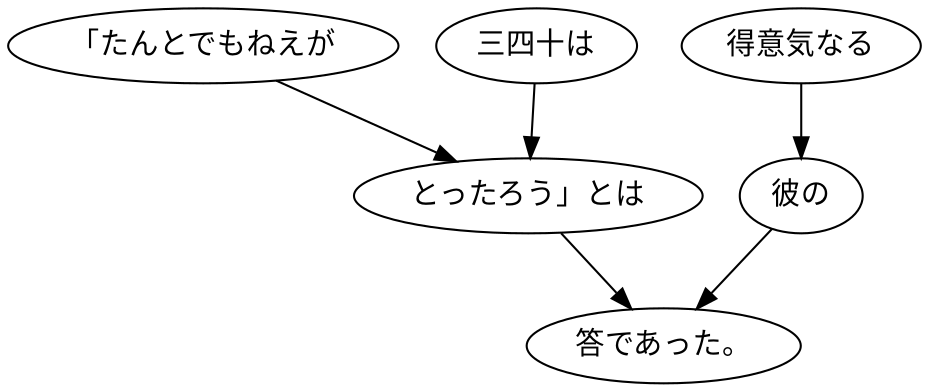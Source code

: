 digraph graph242 {
	node0 [label="「たんとでもねえが"];
	node1 [label="三四十は"];
	node2 [label="とったろう」とは"];
	node3 [label="得意気なる"];
	node4 [label="彼の"];
	node5 [label="答であった。"];
	node0 -> node2;
	node1 -> node2;
	node2 -> node5;
	node3 -> node4;
	node4 -> node5;
}
